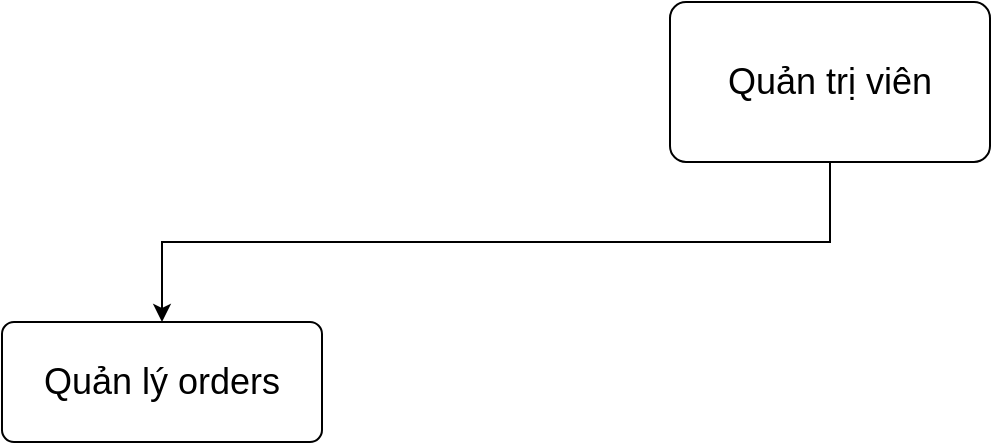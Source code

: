 <mxfile version="20.6.2" type="device"><diagram name="Admin" id="6fxjxCnBfXmI9QACv0P9"><mxGraphModel dx="1298" dy="834" grid="1" gridSize="10" guides="1" tooltips="1" connect="1" arrows="1" fold="1" page="1" pageScale="1" pageWidth="827" pageHeight="1169" math="0" shadow="0"><root><mxCell id="0"/><mxCell id="1" parent="0"/><mxCell id="lE0hpHFy056yfFgSlO9q-3" value="" style="edgeStyle=orthogonalEdgeStyle;rounded=0;orthogonalLoop=1;jettySize=auto;html=1;fontSize=18;entryX=0.5;entryY=0;entryDx=0;entryDy=0;" edge="1" parent="1" source="lE0hpHFy056yfFgSlO9q-1" target="lE0hpHFy056yfFgSlO9q-2"><mxGeometry relative="1" as="geometry"><Array as="points"><mxPoint x="414" y="440"/><mxPoint x="80" y="440"/></Array></mxGeometry></mxCell><mxCell id="lE0hpHFy056yfFgSlO9q-1" value="Quản trị viên" style="rounded=1;arcSize=10;whiteSpace=wrap;html=1;align=center;fontSize=18;" vertex="1" parent="1"><mxGeometry x="334" y="320" width="160" height="80" as="geometry"/></mxCell><mxCell id="lE0hpHFy056yfFgSlO9q-2" value="Quản lý orders" style="whiteSpace=wrap;html=1;fontSize=18;rounded=1;arcSize=10;" vertex="1" parent="1"><mxGeometry y="480" width="160" height="60" as="geometry"/></mxCell></root></mxGraphModel></diagram></mxfile>